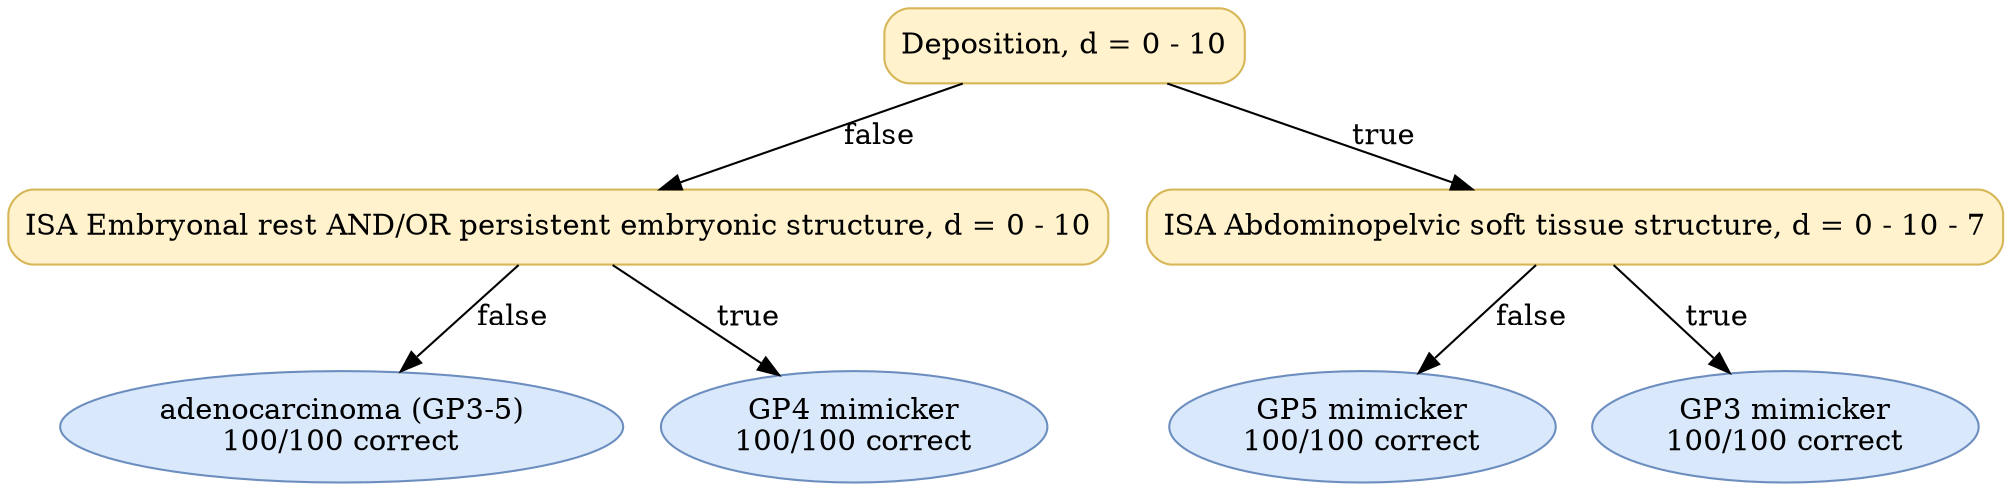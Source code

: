 digraph "DT" {
fontname="Times-Roman";
label="";
node [fontname="Times-Roman"];
Node1 [color="#D6B656", fillcolor="#FFF2CC", label="Deposition, d = 0 - 10", shape="box", style="rounded,filled"];
Node2 [color="#D6B656", fillcolor="#FFF2CC", label="ISA Embryonal rest AND/OR persistent embryonic structure, d = 0 - 10", shape="box", style="rounded,filled"];
Node3 [color="#6C8EBF", fillcolor="#DAE8FC", label=<adenocarcinoma (GP3-5)<br/>100/100 correct>, shape="ellipse", style="rounded,filled"];
Node4 [color="#6C8EBF", fillcolor="#DAE8FC", label=<GP4 mimicker<br/>100/100 correct>, shape="ellipse", style="rounded,filled"];
Node5 [color="#D6B656", fillcolor="#FFF2CC", label="ISA Abdominopelvic soft tissue structure, d = 0 - 10 - 7", shape="box", style="rounded,filled"];
Node6 [color="#6C8EBF", fillcolor="#DAE8FC", label=<GP5 mimicker<br/>100/100 correct>, shape="ellipse", style="rounded,filled"];
Node7 [color="#6C8EBF", fillcolor="#DAE8FC", label=<GP3 mimicker<br/>100/100 correct>, shape="ellipse", style="rounded,filled"];
Node1 -> Node2  [key=0, label="false"];
Node1 -> Node5  [key=0, label="true"];
Node2 -> Node3  [key=0, label="false"];
Node2 -> Node4  [key=0, label="true"];
Node5 -> Node6  [key=0, label="false"];
Node5 -> Node7  [key=0, label="true"];
}
